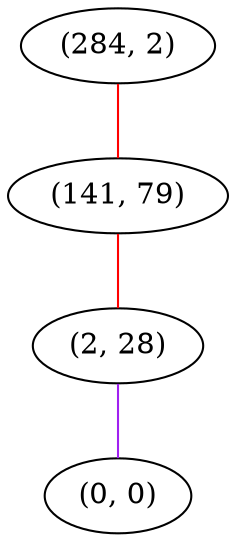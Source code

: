 graph "" {
"(284, 2)";
"(141, 79)";
"(2, 28)";
"(0, 0)";
"(284, 2)" -- "(141, 79)"  [color=red, key=0, weight=1];
"(141, 79)" -- "(2, 28)"  [color=red, key=0, weight=1];
"(2, 28)" -- "(0, 0)"  [color=purple, key=0, weight=4];
}
